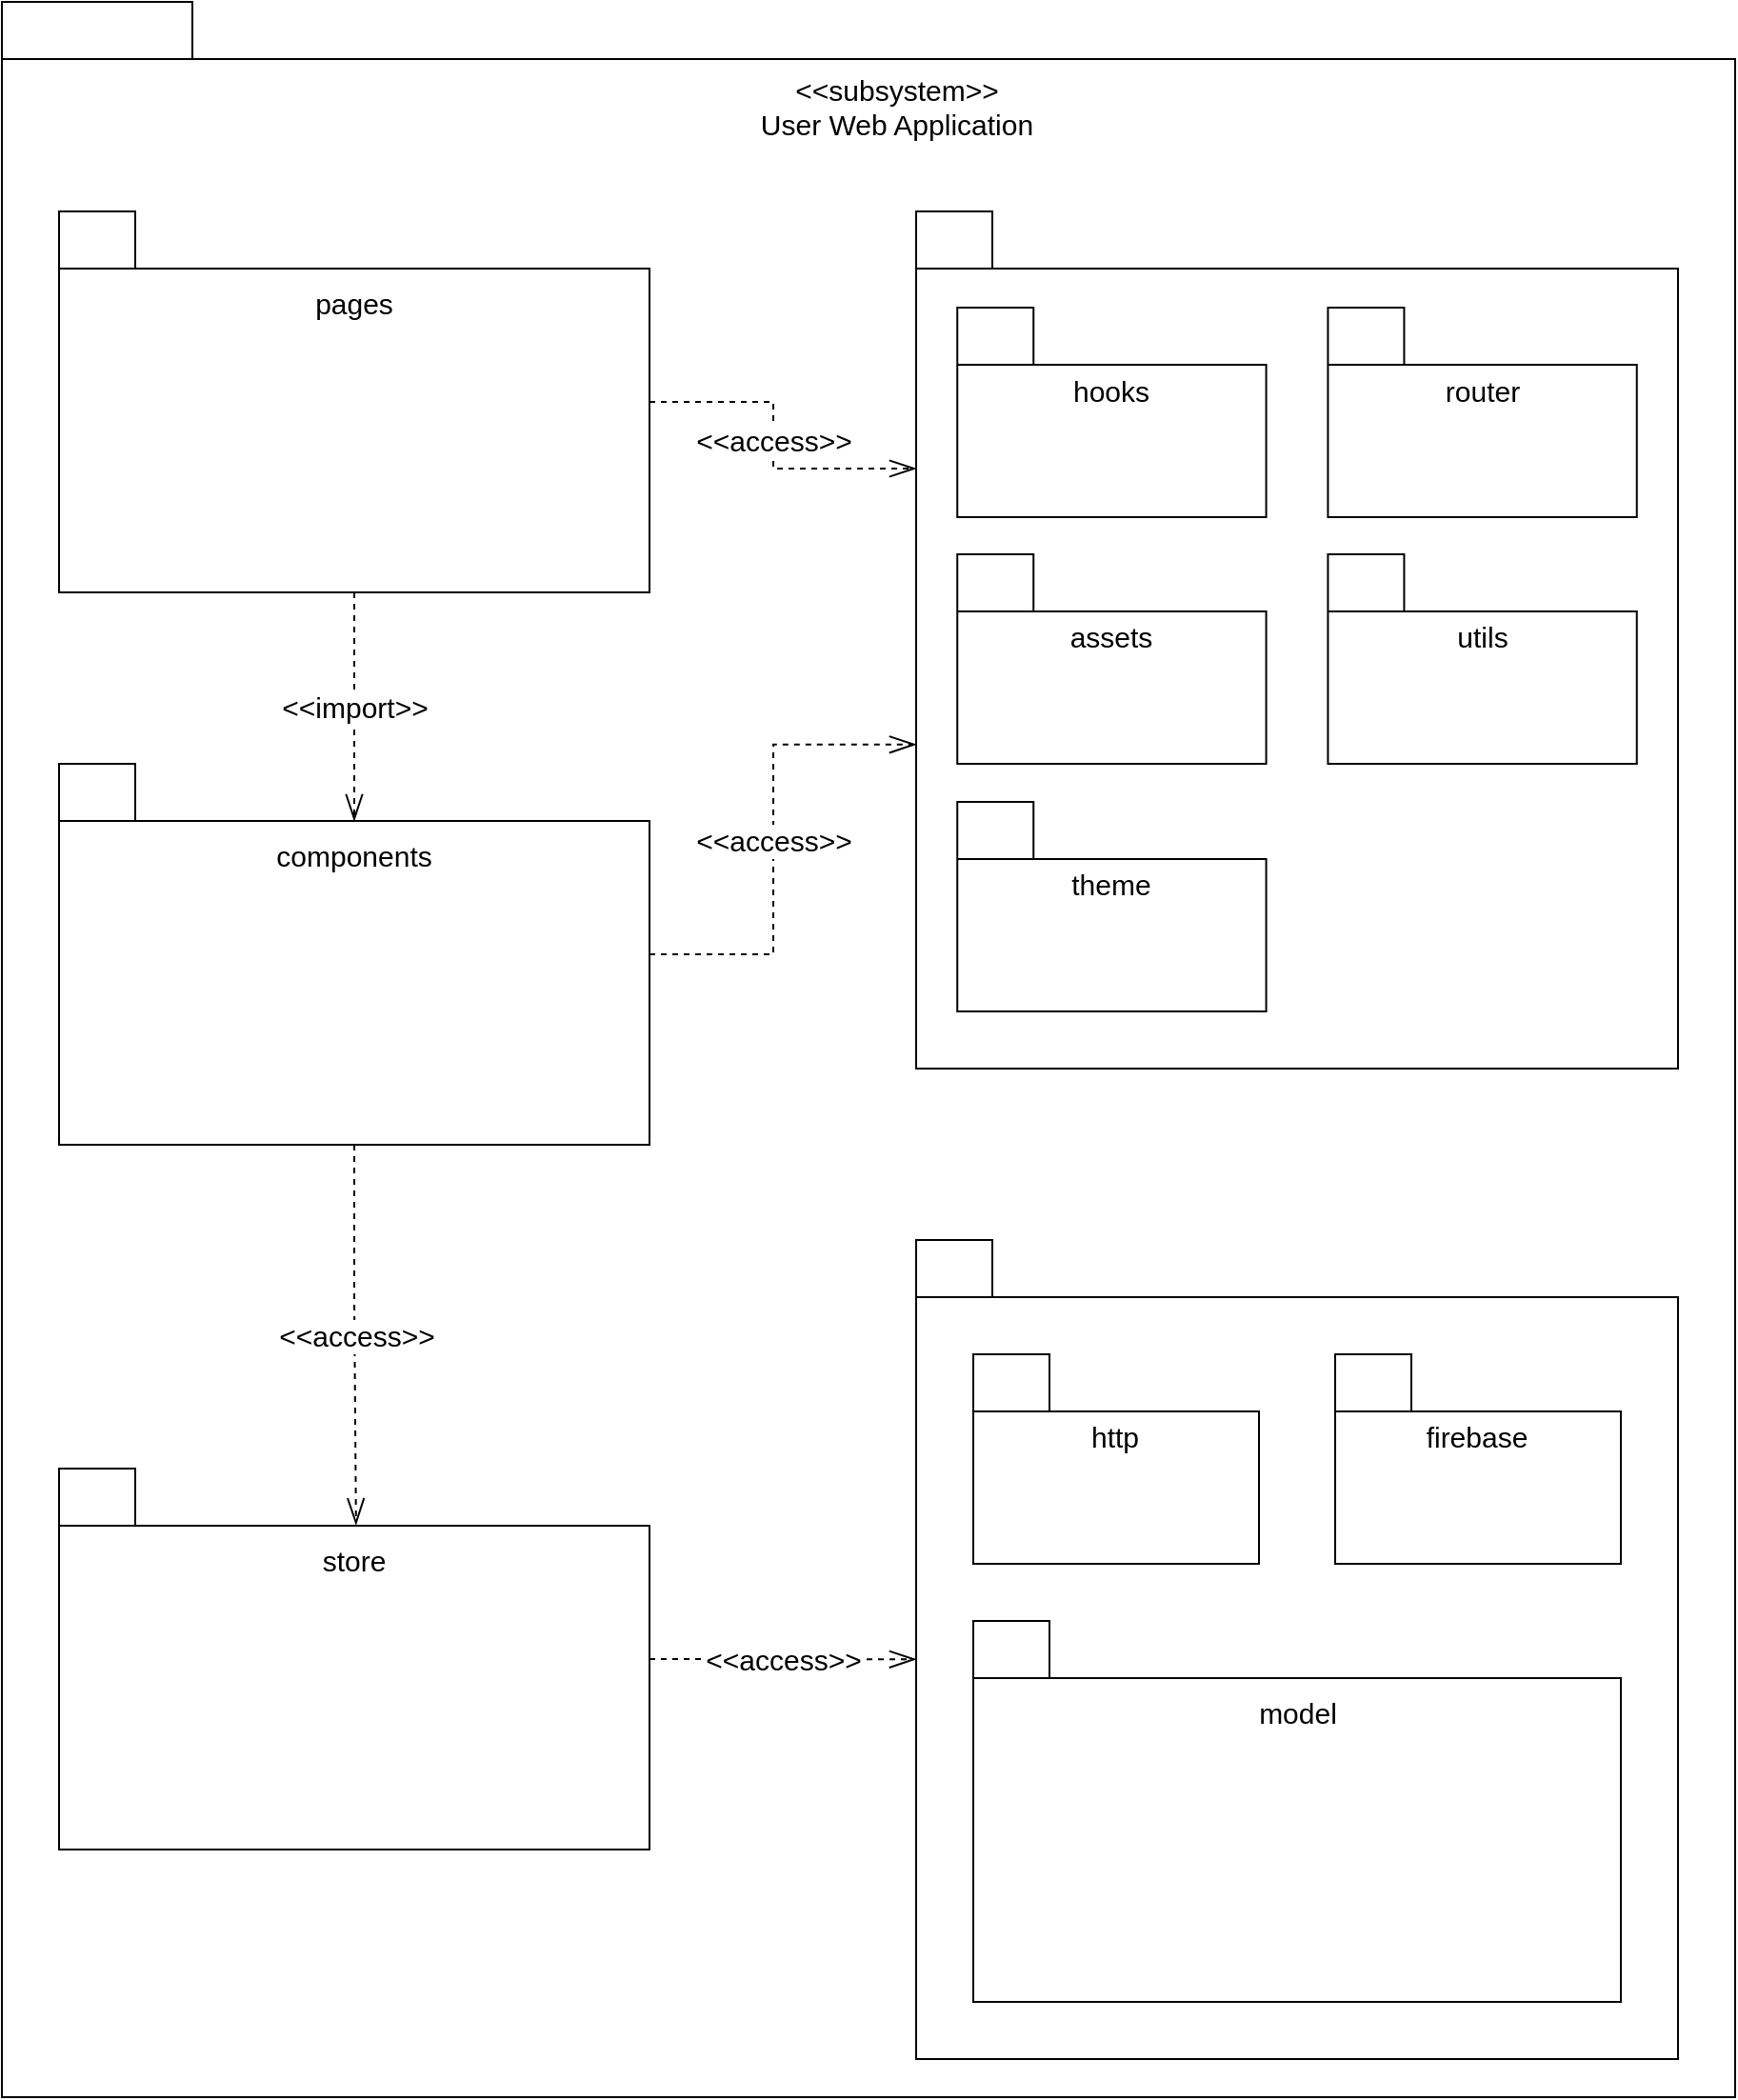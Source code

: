 <mxfile version="20.3.0" type="device" pages="4"><diagram name="User Web App" id="4puO825jyMS7fQbGmkJN"><mxGraphModel dx="1444" dy="2714" grid="1" gridSize="10" guides="1" tooltips="1" connect="1" arrows="1" fold="1" page="1" pageScale="1" pageWidth="700" pageHeight="1000" math="0" shadow="0"><root><mxCell id="GRV5i5f2QQ8_9tKe9nyC-0"/><mxCell id="GRV5i5f2QQ8_9tKe9nyC-1" parent="GRV5i5f2QQ8_9tKe9nyC-0"/><mxCell id="GRV5i5f2QQ8_9tKe9nyC-2" value="" style="shape=folder;fontStyle=1;tabWidth=100;tabHeight=30;tabPosition=left;html=1;boundedLbl=1;labelInHeader=1;" vertex="1" parent="GRV5i5f2QQ8_9tKe9nyC-1"><mxGeometry x="1400" y="-640" width="910" height="1100" as="geometry"/></mxCell><mxCell id="F1aT93tZhDmfs2xC6Zow-0" value="&amp;lt;&amp;lt;subsystem&amp;gt;&amp;gt;&lt;br&gt;User Web Application" style="text;html=1;strokeColor=none;fillColor=none;align=center;verticalAlign=middle;whiteSpace=wrap;rounded=0;strokeWidth=4;fontSize=15;" vertex="1" parent="GRV5i5f2QQ8_9tKe9nyC-1"><mxGeometry x="1691.25" y="-600" width="357.5" height="30" as="geometry"/></mxCell><mxCell id="F1aT93tZhDmfs2xC6Zow-67" value="" style="group" vertex="1" connectable="0" parent="GRV5i5f2QQ8_9tKe9nyC-1"><mxGeometry x="1430" y="-530" width="850" height="970" as="geometry"/></mxCell><mxCell id="F1aT93tZhDmfs2xC6Zow-48" value="" style="group" vertex="1" connectable="0" parent="F1aT93tZhDmfs2xC6Zow-67"><mxGeometry y="290" width="310" height="200" as="geometry"/></mxCell><mxCell id="F1aT93tZhDmfs2xC6Zow-49" value="" style="shape=folder;fontStyle=1;tabWidth=40;tabHeight=30;tabPosition=left;html=1;boundedLbl=1;labelInHeader=1;" vertex="1" parent="F1aT93tZhDmfs2xC6Zow-48"><mxGeometry width="310" height="200" as="geometry"/></mxCell><mxCell id="F1aT93tZhDmfs2xC6Zow-50" value="components" style="text;html=1;strokeColor=none;fillColor=none;align=center;verticalAlign=middle;whiteSpace=wrap;rounded=0;strokeWidth=4;fontSize=15;" vertex="1" parent="F1aT93tZhDmfs2xC6Zow-48"><mxGeometry x="27.821" y="36.769" width="254.359" height="23.077" as="geometry"/></mxCell><mxCell id="F1aT93tZhDmfs2xC6Zow-42" value="" style="group" vertex="1" connectable="0" parent="F1aT93tZhDmfs2xC6Zow-67"><mxGeometry y="660" width="310" height="200" as="geometry"/></mxCell><mxCell id="F1aT93tZhDmfs2xC6Zow-43" value="" style="shape=folder;fontStyle=1;tabWidth=40;tabHeight=30;tabPosition=left;html=1;boundedLbl=1;labelInHeader=1;" vertex="1" parent="F1aT93tZhDmfs2xC6Zow-42"><mxGeometry width="310" height="200" as="geometry"/></mxCell><mxCell id="F1aT93tZhDmfs2xC6Zow-44" value="store" style="text;html=1;strokeColor=none;fillColor=none;align=center;verticalAlign=middle;whiteSpace=wrap;rounded=0;strokeWidth=4;fontSize=15;" vertex="1" parent="F1aT93tZhDmfs2xC6Zow-42"><mxGeometry x="27.821" y="36.769" width="254.359" height="23.077" as="geometry"/></mxCell><mxCell id="F1aT93tZhDmfs2xC6Zow-51" value="" style="group" vertex="1" connectable="0" parent="F1aT93tZhDmfs2xC6Zow-67"><mxGeometry width="310" height="200" as="geometry"/></mxCell><mxCell id="F1aT93tZhDmfs2xC6Zow-40" value="" style="shape=folder;fontStyle=1;tabWidth=40;tabHeight=30;tabPosition=left;html=1;boundedLbl=1;labelInHeader=1;" vertex="1" parent="F1aT93tZhDmfs2xC6Zow-51"><mxGeometry width="310" height="200" as="geometry"/></mxCell><mxCell id="F1aT93tZhDmfs2xC6Zow-41" value="pages" style="text;html=1;strokeColor=none;fillColor=none;align=center;verticalAlign=middle;whiteSpace=wrap;rounded=0;strokeWidth=4;fontSize=15;" vertex="1" parent="F1aT93tZhDmfs2xC6Zow-51"><mxGeometry x="27.821" y="36.769" width="254.359" height="23.077" as="geometry"/></mxCell><mxCell id="F1aT93tZhDmfs2xC6Zow-58" value="" style="group" vertex="1" connectable="0" parent="F1aT93tZhDmfs2xC6Zow-67"><mxGeometry x="450" width="400" height="450" as="geometry"/></mxCell><mxCell id="F1aT93tZhDmfs2xC6Zow-56" value="" style="shape=folder;fontStyle=1;tabWidth=40;tabHeight=30;tabPosition=left;html=1;boundedLbl=1;labelInHeader=1;" vertex="1" parent="F1aT93tZhDmfs2xC6Zow-58"><mxGeometry width="400" height="450" as="geometry"/></mxCell><mxCell id="F1aT93tZhDmfs2xC6Zow-52" value="" style="group" vertex="1" connectable="0" parent="F1aT93tZhDmfs2xC6Zow-58"><mxGeometry x="21.622" y="310" width="162.162" height="110" as="geometry"/></mxCell><mxCell id="F1aT93tZhDmfs2xC6Zow-53" value="" style="shape=folder;fontStyle=1;tabWidth=40;tabHeight=30;tabPosition=left;html=1;boundedLbl=1;labelInHeader=1;" vertex="1" parent="F1aT93tZhDmfs2xC6Zow-52"><mxGeometry width="162.162" height="110.0" as="geometry"/></mxCell><mxCell id="F1aT93tZhDmfs2xC6Zow-54" value="theme" style="text;html=1;strokeColor=none;fillColor=none;align=center;verticalAlign=middle;whiteSpace=wrap;rounded=0;strokeWidth=4;fontSize=15;" vertex="1" parent="F1aT93tZhDmfs2xC6Zow-52"><mxGeometry x="14.553" y="36.668" width="133.056" height="12.692" as="geometry"/></mxCell><mxCell id="F1aT93tZhDmfs2xC6Zow-14" value="" style="group" vertex="1" connectable="0" parent="F1aT93tZhDmfs2xC6Zow-58"><mxGeometry x="21.622" y="50.49" width="162.162" height="110" as="geometry"/></mxCell><mxCell id="F1aT93tZhDmfs2xC6Zow-15" value="" style="shape=folder;fontStyle=1;tabWidth=40;tabHeight=30;tabPosition=left;html=1;boundedLbl=1;labelInHeader=1;" vertex="1" parent="F1aT93tZhDmfs2xC6Zow-14"><mxGeometry width="162.162" height="110.0" as="geometry"/></mxCell><mxCell id="F1aT93tZhDmfs2xC6Zow-16" value="hooks" style="text;html=1;strokeColor=none;fillColor=none;align=center;verticalAlign=middle;whiteSpace=wrap;rounded=0;strokeWidth=4;fontSize=15;" vertex="1" parent="F1aT93tZhDmfs2xC6Zow-14"><mxGeometry x="14.553" y="36.668" width="133.056" height="12.692" as="geometry"/></mxCell><mxCell id="F1aT93tZhDmfs2xC6Zow-26" value="" style="group" vertex="1" connectable="0" parent="F1aT93tZhDmfs2xC6Zow-58"><mxGeometry x="216.216" y="50.49" width="162.162" height="110" as="geometry"/></mxCell><mxCell id="F1aT93tZhDmfs2xC6Zow-27" value="" style="shape=folder;fontStyle=1;tabWidth=40;tabHeight=30;tabPosition=left;html=1;boundedLbl=1;labelInHeader=1;" vertex="1" parent="F1aT93tZhDmfs2xC6Zow-26"><mxGeometry width="162.162" height="110.0" as="geometry"/></mxCell><mxCell id="F1aT93tZhDmfs2xC6Zow-28" value="router" style="text;html=1;strokeColor=none;fillColor=none;align=center;verticalAlign=middle;whiteSpace=wrap;rounded=0;strokeWidth=4;fontSize=15;" vertex="1" parent="F1aT93tZhDmfs2xC6Zow-26"><mxGeometry x="14.553" y="36.668" width="133.056" height="12.692" as="geometry"/></mxCell><mxCell id="F1aT93tZhDmfs2xC6Zow-5" value="" style="group" vertex="1" connectable="0" parent="F1aT93tZhDmfs2xC6Zow-58"><mxGeometry x="21.622" y="180" width="162.162" height="110" as="geometry"/></mxCell><mxCell id="F1aT93tZhDmfs2xC6Zow-6" value="" style="shape=folder;fontStyle=1;tabWidth=40;tabHeight=30;tabPosition=left;html=1;boundedLbl=1;labelInHeader=1;" vertex="1" parent="F1aT93tZhDmfs2xC6Zow-5"><mxGeometry width="162.162" height="110.0" as="geometry"/></mxCell><mxCell id="F1aT93tZhDmfs2xC6Zow-7" value="assets" style="text;html=1;strokeColor=none;fillColor=none;align=center;verticalAlign=middle;whiteSpace=wrap;rounded=0;strokeWidth=4;fontSize=15;" vertex="1" parent="F1aT93tZhDmfs2xC6Zow-5"><mxGeometry x="14.553" y="36.668" width="133.056" height="12.692" as="geometry"/></mxCell><mxCell id="F1aT93tZhDmfs2xC6Zow-35" value="" style="group" vertex="1" connectable="0" parent="F1aT93tZhDmfs2xC6Zow-58"><mxGeometry x="216.216" y="180" width="162.162" height="110" as="geometry"/></mxCell><mxCell id="F1aT93tZhDmfs2xC6Zow-36" value="" style="shape=folder;fontStyle=1;tabWidth=40;tabHeight=30;tabPosition=left;html=1;boundedLbl=1;labelInHeader=1;" vertex="1" parent="F1aT93tZhDmfs2xC6Zow-35"><mxGeometry width="162.162" height="110.0" as="geometry"/></mxCell><mxCell id="F1aT93tZhDmfs2xC6Zow-37" value="utils" style="text;html=1;strokeColor=none;fillColor=none;align=center;verticalAlign=middle;whiteSpace=wrap;rounded=0;strokeWidth=4;fontSize=15;" vertex="1" parent="F1aT93tZhDmfs2xC6Zow-35"><mxGeometry x="14.553" y="36.668" width="133.056" height="12.692" as="geometry"/></mxCell><mxCell id="F1aT93tZhDmfs2xC6Zow-59" value="" style="group" vertex="1" connectable="0" parent="F1aT93tZhDmfs2xC6Zow-67"><mxGeometry x="450" y="540" width="400" height="430" as="geometry"/></mxCell><mxCell id="F1aT93tZhDmfs2xC6Zow-33" value="" style="shape=folder;fontStyle=1;tabWidth=40;tabHeight=30;tabPosition=left;html=1;boundedLbl=1;labelInHeader=1;" vertex="1" parent="F1aT93tZhDmfs2xC6Zow-59"><mxGeometry width="400" height="430" as="geometry"/></mxCell><mxCell id="F1aT93tZhDmfs2xC6Zow-11" value="" style="group" vertex="1" connectable="0" parent="F1aT93tZhDmfs2xC6Zow-59"><mxGeometry x="220" y="60" width="150" height="110" as="geometry"/></mxCell><mxCell id="F1aT93tZhDmfs2xC6Zow-12" value="" style="shape=folder;fontStyle=1;tabWidth=40;tabHeight=30;tabPosition=left;html=1;boundedLbl=1;labelInHeader=1;" vertex="1" parent="F1aT93tZhDmfs2xC6Zow-11"><mxGeometry width="150" height="110.0" as="geometry"/></mxCell><mxCell id="F1aT93tZhDmfs2xC6Zow-13" value="firebase" style="text;html=1;strokeColor=none;fillColor=none;align=center;verticalAlign=middle;whiteSpace=wrap;rounded=0;strokeWidth=4;fontSize=15;" vertex="1" parent="F1aT93tZhDmfs2xC6Zow-11"><mxGeometry x="13.462" y="36.668" width="123.077" height="12.692" as="geometry"/></mxCell><mxCell id="F1aT93tZhDmfs2xC6Zow-17" value="" style="group" vertex="1" connectable="0" parent="F1aT93tZhDmfs2xC6Zow-59"><mxGeometry x="30" y="60" width="150" height="110" as="geometry"/></mxCell><mxCell id="F1aT93tZhDmfs2xC6Zow-18" value="" style="shape=folder;fontStyle=1;tabWidth=40;tabHeight=30;tabPosition=left;html=1;boundedLbl=1;labelInHeader=1;" vertex="1" parent="F1aT93tZhDmfs2xC6Zow-17"><mxGeometry width="150" height="110.0" as="geometry"/></mxCell><mxCell id="F1aT93tZhDmfs2xC6Zow-19" value="http" style="text;html=1;strokeColor=none;fillColor=none;align=center;verticalAlign=middle;whiteSpace=wrap;rounded=0;strokeWidth=4;fontSize=15;" vertex="1" parent="F1aT93tZhDmfs2xC6Zow-17"><mxGeometry x="13.462" y="36.668" width="123.077" height="12.692" as="geometry"/></mxCell><mxCell id="F1aT93tZhDmfs2xC6Zow-45" value="" style="group" vertex="1" connectable="0" parent="F1aT93tZhDmfs2xC6Zow-59"><mxGeometry x="30" y="200" width="340" height="200" as="geometry"/></mxCell><mxCell id="F1aT93tZhDmfs2xC6Zow-46" value="" style="shape=folder;fontStyle=1;tabWidth=40;tabHeight=30;tabPosition=left;html=1;boundedLbl=1;labelInHeader=1;" vertex="1" parent="F1aT93tZhDmfs2xC6Zow-45"><mxGeometry width="340" height="200" as="geometry"/></mxCell><mxCell id="F1aT93tZhDmfs2xC6Zow-47" value="model" style="text;html=1;strokeColor=none;fillColor=none;align=center;verticalAlign=middle;whiteSpace=wrap;rounded=0;strokeWidth=4;fontSize=15;" vertex="1" parent="F1aT93tZhDmfs2xC6Zow-45"><mxGeometry x="30.513" y="36.769" width="278.974" height="23.077" as="geometry"/></mxCell><mxCell id="F1aT93tZhDmfs2xC6Zow-60" value="&amp;lt;&amp;lt;import&amp;gt;&amp;gt;" style="edgeStyle=orthogonalEdgeStyle;rounded=0;orthogonalLoop=1;jettySize=auto;html=1;labelBackgroundColor=default;strokeColor=default;fontSize=15;startArrow=none;startFill=0;endArrow=openThin;endFill=0;startSize=12;endSize=12;dashed=1;" edge="1" parent="F1aT93tZhDmfs2xC6Zow-67" source="F1aT93tZhDmfs2xC6Zow-40"><mxGeometry relative="1" as="geometry"><mxPoint x="155" y="320" as="targetPoint"/></mxGeometry></mxCell><mxCell id="F1aT93tZhDmfs2xC6Zow-61" value="&amp;lt;&amp;lt;access&amp;gt;&amp;gt;" style="edgeStyle=orthogonalEdgeStyle;rounded=0;orthogonalLoop=1;jettySize=auto;html=1;entryX=0;entryY=0;entryDx=0;entryDy=135;entryPerimeter=0;dashed=1;labelBackgroundColor=default;strokeColor=default;fontSize=15;startArrow=none;startFill=0;endArrow=openThin;endFill=0;startSize=12;endSize=12;" edge="1" parent="F1aT93tZhDmfs2xC6Zow-67" source="F1aT93tZhDmfs2xC6Zow-40" target="F1aT93tZhDmfs2xC6Zow-56"><mxGeometry x="-0.029" relative="1" as="geometry"><mxPoint as="offset"/></mxGeometry></mxCell><mxCell id="F1aT93tZhDmfs2xC6Zow-62" value="&amp;lt;&amp;lt;access&amp;gt;&amp;gt;" style="edgeStyle=orthogonalEdgeStyle;rounded=0;orthogonalLoop=1;jettySize=auto;html=1;entryX=0;entryY=0.622;entryDx=0;entryDy=0;entryPerimeter=0;dashed=1;labelBackgroundColor=default;strokeColor=default;fontSize=15;startArrow=none;startFill=0;endArrow=openThin;endFill=0;startSize=12;endSize=12;" edge="1" parent="F1aT93tZhDmfs2xC6Zow-67" source="F1aT93tZhDmfs2xC6Zow-49" target="F1aT93tZhDmfs2xC6Zow-56"><mxGeometry relative="1" as="geometry"/></mxCell><mxCell id="F1aT93tZhDmfs2xC6Zow-63" value="&amp;lt;&amp;lt;access&amp;gt;&amp;gt;" style="edgeStyle=orthogonalEdgeStyle;rounded=0;orthogonalLoop=1;jettySize=auto;html=1;entryX=0;entryY=0.512;entryDx=0;entryDy=0;entryPerimeter=0;dashed=1;labelBackgroundColor=default;strokeColor=default;fontSize=15;startArrow=none;startFill=0;endArrow=openThin;endFill=0;startSize=12;endSize=12;" edge="1" parent="F1aT93tZhDmfs2xC6Zow-67" source="F1aT93tZhDmfs2xC6Zow-43" target="F1aT93tZhDmfs2xC6Zow-33"><mxGeometry relative="1" as="geometry"/></mxCell><mxCell id="F1aT93tZhDmfs2xC6Zow-64" value="&amp;lt;&amp;lt;access&amp;gt;&amp;gt;" style="edgeStyle=orthogonalEdgeStyle;rounded=0;orthogonalLoop=1;jettySize=auto;html=1;entryX=0.503;entryY=0.148;entryDx=0;entryDy=0;entryPerimeter=0;dashed=1;labelBackgroundColor=default;strokeColor=default;fontSize=15;startArrow=none;startFill=0;endArrow=openThin;endFill=0;startSize=12;endSize=12;" edge="1" parent="F1aT93tZhDmfs2xC6Zow-67" source="F1aT93tZhDmfs2xC6Zow-49" target="F1aT93tZhDmfs2xC6Zow-43"><mxGeometry relative="1" as="geometry"/></mxCell></root></mxGraphModel></diagram><diagram name="Backend" id="dmWVAEMogNx3fceTl36i"><mxGraphModel dx="788" dy="3318" grid="1" gridSize="10" guides="1" tooltips="1" connect="1" arrows="1" fold="1" page="1" pageScale="1" pageWidth="700" pageHeight="1000" math="0" shadow="0"><root><mxCell id="JWm_2YSxp-LjLiLzxajr-0"/><mxCell id="JWm_2YSxp-LjLiLzxajr-1" parent="JWm_2YSxp-LjLiLzxajr-0"/><mxCell id="JWm_2YSxp-LjLiLzxajr-2" value="" style="shape=folder;fontStyle=1;tabWidth=100;tabHeight=30;tabPosition=left;html=1;boundedLbl=1;labelInHeader=1;" vertex="1" parent="JWm_2YSxp-LjLiLzxajr-1"><mxGeometry x="1610" y="-1160" width="1210" height="1500" as="geometry"/></mxCell><mxCell id="JWm_2YSxp-LjLiLzxajr-3" value="&amp;lt;&amp;lt;subsystem&amp;gt;&amp;gt;&lt;br style=&quot;font-size: 19px;&quot;&gt;Backend Web API" style="text;html=1;strokeColor=none;fillColor=none;align=center;verticalAlign=middle;whiteSpace=wrap;rounded=0;strokeWidth=4;fontSize=19;fontStyle=1" vertex="1" parent="JWm_2YSxp-LjLiLzxajr-1"><mxGeometry x="2040" y="-1110" width="357.5" height="30" as="geometry"/></mxCell><mxCell id="RHiy7Zp-pIhQSgnJEiZr-0" value="" style="group" vertex="1" connectable="0" parent="JWm_2YSxp-LjLiLzxajr-1"><mxGeometry x="1643.75" y="-1040" width="1150" height="1350" as="geometry"/></mxCell><mxCell id="c6Ctgp_Fkou4RxdAR6nW-142" value="" style="group" vertex="1" connectable="0" parent="RHiy7Zp-pIhQSgnJEiZr-0"><mxGeometry width="590" height="1350" as="geometry"/></mxCell><mxCell id="JWm_2YSxp-LjLiLzxajr-12" value="" style="shape=folder;fontStyle=1;tabWidth=40;tabHeight=30;tabPosition=left;html=1;boundedLbl=1;labelInHeader=1;" vertex="1" parent="c6Ctgp_Fkou4RxdAR6nW-142"><mxGeometry width="590" height="1350" as="geometry"/></mxCell><mxCell id="c6Ctgp_Fkou4RxdAR6nW-138" value="" style="group" vertex="1" connectable="0" parent="c6Ctgp_Fkou4RxdAR6nW-142"><mxGeometry x="35.138" y="100" width="522.164" height="1220" as="geometry"/></mxCell><mxCell id="c6Ctgp_Fkou4RxdAR6nW-55" value="" style="group" vertex="1" connectable="0" parent="c6Ctgp_Fkou4RxdAR6nW-138"><mxGeometry width="520" height="310" as="geometry"/></mxCell><mxCell id="c6Ctgp_Fkou4RxdAR6nW-24" value="" style="shape=folder;fontStyle=1;tabWidth=40;tabHeight=30;tabPosition=left;html=1;boundedLbl=1;labelInHeader=1;" vertex="1" parent="c6Ctgp_Fkou4RxdAR6nW-55"><mxGeometry width="520" height="310" as="geometry"/></mxCell><mxCell id="c6Ctgp_Fkou4RxdAR6nW-25" value="account" style="text;html=1;strokeColor=none;fillColor=none;align=center;verticalAlign=middle;whiteSpace=wrap;rounded=0;strokeWidth=4;fontSize=15;fontStyle=1" vertex="1" parent="c6Ctgp_Fkou4RxdAR6nW-55"><mxGeometry x="46.015" y="30" width="420.092" height="33.46" as="geometry"/></mxCell><mxCell id="c6Ctgp_Fkou4RxdAR6nW-54" value="" style="group" vertex="1" connectable="0" parent="c6Ctgp_Fkou4RxdAR6nW-55"><mxGeometry x="24.177" y="70" width="258.69" height="220" as="geometry"/></mxCell><mxCell id="c6Ctgp_Fkou4RxdAR6nW-28" value="" style="shape=folder;fontStyle=1;tabWidth=30;tabHeight=20;tabPosition=left;html=1;boundedLbl=1;labelInHeader=1;" vertex="1" parent="c6Ctgp_Fkou4RxdAR6nW-54"><mxGeometry width="258.69" height="220" as="geometry"/></mxCell><mxCell id="c6Ctgp_Fkou4RxdAR6nW-29" value="model" style="text;html=1;strokeColor=none;fillColor=none;align=center;verticalAlign=middle;whiteSpace=wrap;rounded=0;strokeWidth=4;fontSize=15;" vertex="1" parent="c6Ctgp_Fkou4RxdAR6nW-54"><mxGeometry x="25.772" y="40" width="207.146" height="21.92" as="geometry"/></mxCell><mxCell id="c6Ctgp_Fkou4RxdAR6nW-53" value="" style="group" vertex="1" connectable="0" parent="c6Ctgp_Fkou4RxdAR6nW-54"><mxGeometry x="17.343" y="70" width="226.354" height="130" as="geometry"/></mxCell><mxCell id="c6Ctgp_Fkou4RxdAR6nW-39" value="" style="group" vertex="1" connectable="0" parent="c6Ctgp_Fkou4RxdAR6nW-53"><mxGeometry x="118.566" width="107.788" height="60" as="geometry"/></mxCell><mxCell id="c6Ctgp_Fkou4RxdAR6nW-40" value="" style="shape=folder;fontStyle=1;tabWidth=20;tabHeight=10;tabPosition=left;html=1;boundedLbl=1;labelInHeader=1;" vertex="1" parent="c6Ctgp_Fkou4RxdAR6nW-39"><mxGeometry width="107.788" height="60.0" as="geometry"/></mxCell><mxCell id="c6Ctgp_Fkou4RxdAR6nW-41" value="request" style="text;html=1;strokeColor=none;fillColor=none;align=center;verticalAlign=middle;whiteSpace=wrap;rounded=0;strokeWidth=4;fontSize=15;" vertex="1" parent="c6Ctgp_Fkou4RxdAR6nW-39"><mxGeometry x="9.673" y="19.996" width="88.441" height="6.923" as="geometry"/></mxCell><mxCell id="c6Ctgp_Fkou4RxdAR6nW-45" value="" style="group" vertex="1" connectable="0" parent="c6Ctgp_Fkou4RxdAR6nW-53"><mxGeometry width="107.788" height="60" as="geometry"/></mxCell><mxCell id="c6Ctgp_Fkou4RxdAR6nW-46" value="" style="shape=folder;fontStyle=1;tabWidth=20;tabHeight=10;tabPosition=left;html=1;boundedLbl=1;labelInHeader=1;" vertex="1" parent="c6Ctgp_Fkou4RxdAR6nW-45"><mxGeometry width="107.788" height="60.0" as="geometry"/></mxCell><mxCell id="c6Ctgp_Fkou4RxdAR6nW-47" value="dto" style="text;html=1;strokeColor=none;fillColor=none;align=center;verticalAlign=middle;whiteSpace=wrap;rounded=0;strokeWidth=4;fontSize=15;" vertex="1" parent="c6Ctgp_Fkou4RxdAR6nW-45"><mxGeometry x="9.673" y="19.996" width="88.441" height="6.923" as="geometry"/></mxCell><mxCell id="c6Ctgp_Fkou4RxdAR6nW-48" value="" style="group" vertex="1" connectable="0" parent="c6Ctgp_Fkou4RxdAR6nW-53"><mxGeometry y="70" width="107.788" height="60" as="geometry"/></mxCell><mxCell id="c6Ctgp_Fkou4RxdAR6nW-49" value="" style="shape=folder;fontStyle=1;tabWidth=20;tabHeight=10;tabPosition=left;html=1;boundedLbl=1;labelInHeader=1;" vertex="1" parent="c6Ctgp_Fkou4RxdAR6nW-48"><mxGeometry width="107.788" height="60.0" as="geometry"/></mxCell><mxCell id="c6Ctgp_Fkou4RxdAR6nW-50" value="response" style="text;html=1;strokeColor=none;fillColor=none;align=center;verticalAlign=middle;whiteSpace=wrap;rounded=0;strokeWidth=4;fontSize=15;" vertex="1" parent="c6Ctgp_Fkou4RxdAR6nW-48"><mxGeometry x="9.673" y="19.996" width="88.441" height="6.923" as="geometry"/></mxCell><mxCell id="c6Ctgp_Fkou4RxdAR6nW-30" value="" style="group" vertex="1" connectable="0" parent="c6Ctgp_Fkou4RxdAR6nW-55"><mxGeometry x="323.828" y="70" width="174.791" height="110" as="geometry"/></mxCell><mxCell id="c6Ctgp_Fkou4RxdAR6nW-31" value="" style="shape=folder;fontStyle=1;tabWidth=22;tabHeight=20;tabPosition=left;html=1;boundedLbl=1;labelInHeader=1;" vertex="1" parent="c6Ctgp_Fkou4RxdAR6nW-30"><mxGeometry width="174.791" height="110.0" as="geometry"/></mxCell><mxCell id="c6Ctgp_Fkou4RxdAR6nW-32" value="schema" style="text;html=1;strokeColor=none;fillColor=none;align=center;verticalAlign=middle;whiteSpace=wrap;rounded=0;strokeWidth=4;fontSize=15;" vertex="1" parent="c6Ctgp_Fkou4RxdAR6nW-30"><mxGeometry x="15.686" y="36.668" width="143.418" height="12.692" as="geometry"/></mxCell><mxCell id="c6Ctgp_Fkou4RxdAR6nW-77" value="" style="group" vertex="1" connectable="0" parent="c6Ctgp_Fkou4RxdAR6nW-138"><mxGeometry x="0.002" y="330" width="522.162" height="110" as="geometry"/></mxCell><mxCell id="c6Ctgp_Fkou4RxdAR6nW-56" value="" style="group" vertex="1" connectable="0" parent="c6Ctgp_Fkou4RxdAR6nW-77"><mxGeometry width="162.162" height="110" as="geometry"/></mxCell><mxCell id="c6Ctgp_Fkou4RxdAR6nW-57" value="" style="shape=folder;fontStyle=1;tabWidth=40;tabHeight=30;tabPosition=left;html=1;boundedLbl=1;labelInHeader=1;" vertex="1" parent="c6Ctgp_Fkou4RxdAR6nW-56"><mxGeometry width="162.162" height="110.0" as="geometry"/></mxCell><mxCell id="c6Ctgp_Fkou4RxdAR6nW-58" value="auth" style="text;html=1;strokeColor=none;fillColor=none;align=center;verticalAlign=middle;whiteSpace=wrap;rounded=0;strokeWidth=4;fontSize=15;" vertex="1" parent="c6Ctgp_Fkou4RxdAR6nW-56"><mxGeometry x="14.553" y="36.668" width="133.056" height="12.692" as="geometry"/></mxCell><mxCell id="c6Ctgp_Fkou4RxdAR6nW-59" value="" style="group" vertex="1" connectable="0" parent="c6Ctgp_Fkou4RxdAR6nW-77"><mxGeometry x="180" width="162.162" height="110" as="geometry"/></mxCell><mxCell id="c6Ctgp_Fkou4RxdAR6nW-60" value="" style="shape=folder;fontStyle=1;tabWidth=40;tabHeight=30;tabPosition=left;html=1;boundedLbl=1;labelInHeader=1;" vertex="1" parent="c6Ctgp_Fkou4RxdAR6nW-59"><mxGeometry width="162.162" height="110.0" as="geometry"/></mxCell><mxCell id="c6Ctgp_Fkou4RxdAR6nW-61" value="call" style="text;html=1;strokeColor=none;fillColor=none;align=center;verticalAlign=middle;whiteSpace=wrap;rounded=0;strokeWidth=4;fontSize=15;" vertex="1" parent="c6Ctgp_Fkou4RxdAR6nW-59"><mxGeometry x="14.553" y="36.668" width="133.056" height="12.692" as="geometry"/></mxCell><mxCell id="c6Ctgp_Fkou4RxdAR6nW-68" value="" style="group" vertex="1" connectable="0" parent="c6Ctgp_Fkou4RxdAR6nW-77"><mxGeometry x="360" width="162.162" height="110" as="geometry"/></mxCell><mxCell id="c6Ctgp_Fkou4RxdAR6nW-69" value="" style="shape=folder;fontStyle=1;tabWidth=40;tabHeight=30;tabPosition=left;html=1;boundedLbl=1;labelInHeader=1;" vertex="1" parent="c6Ctgp_Fkou4RxdAR6nW-68"><mxGeometry width="162.162" height="110.0" as="geometry"/></mxCell><mxCell id="c6Ctgp_Fkou4RxdAR6nW-70" value="call-history" style="text;html=1;strokeColor=none;fillColor=none;align=center;verticalAlign=middle;whiteSpace=wrap;rounded=0;strokeWidth=4;fontSize=15;" vertex="1" parent="c6Ctgp_Fkou4RxdAR6nW-68"><mxGeometry x="14.553" y="36.668" width="133.056" height="12.692" as="geometry"/></mxCell><mxCell id="c6Ctgp_Fkou4RxdAR6nW-78" value="" style="group" vertex="1" connectable="0" parent="c6Ctgp_Fkou4RxdAR6nW-138"><mxGeometry x="0.002" y="460" width="522.162" height="110" as="geometry"/></mxCell><mxCell id="c6Ctgp_Fkou4RxdAR6nW-79" value="" style="group" vertex="1" connectable="0" parent="c6Ctgp_Fkou4RxdAR6nW-78"><mxGeometry width="162.162" height="110" as="geometry"/></mxCell><mxCell id="c6Ctgp_Fkou4RxdAR6nW-80" value="" style="shape=folder;fontStyle=1;tabWidth=40;tabHeight=30;tabPosition=left;html=1;boundedLbl=1;labelInHeader=1;" vertex="1" parent="c6Ctgp_Fkou4RxdAR6nW-79"><mxGeometry width="162.162" height="110.0" as="geometry"/></mxCell><mxCell id="c6Ctgp_Fkou4RxdAR6nW-81" value="call-question" style="text;html=1;strokeColor=none;fillColor=none;align=center;verticalAlign=middle;whiteSpace=wrap;rounded=0;strokeWidth=4;fontSize=15;" vertex="1" parent="c6Ctgp_Fkou4RxdAR6nW-79"><mxGeometry x="14.553" y="36.668" width="133.056" height="12.692" as="geometry"/></mxCell><mxCell id="c6Ctgp_Fkou4RxdAR6nW-82" value="" style="group" vertex="1" connectable="0" parent="c6Ctgp_Fkou4RxdAR6nW-78"><mxGeometry x="180" width="162.162" height="110" as="geometry"/></mxCell><mxCell id="c6Ctgp_Fkou4RxdAR6nW-83" value="" style="shape=folder;fontStyle=1;tabWidth=40;tabHeight=30;tabPosition=left;html=1;boundedLbl=1;labelInHeader=1;" vertex="1" parent="c6Ctgp_Fkou4RxdAR6nW-82"><mxGeometry width="162.162" height="110.0" as="geometry"/></mxCell><mxCell id="c6Ctgp_Fkou4RxdAR6nW-84" value="casl" style="text;html=1;strokeColor=none;fillColor=none;align=center;verticalAlign=middle;whiteSpace=wrap;rounded=0;strokeWidth=4;fontSize=15;" vertex="1" parent="c6Ctgp_Fkou4RxdAR6nW-82"><mxGeometry x="14.553" y="36.668" width="133.056" height="12.692" as="geometry"/></mxCell><mxCell id="c6Ctgp_Fkou4RxdAR6nW-85" value="" style="group" vertex="1" connectable="0" parent="c6Ctgp_Fkou4RxdAR6nW-78"><mxGeometry x="360" width="162.162" height="110" as="geometry"/></mxCell><mxCell id="c6Ctgp_Fkou4RxdAR6nW-86" value="" style="shape=folder;fontStyle=1;tabWidth=40;tabHeight=30;tabPosition=left;html=1;boundedLbl=1;labelInHeader=1;" vertex="1" parent="c6Ctgp_Fkou4RxdAR6nW-85"><mxGeometry width="162.162" height="110.0" as="geometry"/></mxCell><mxCell id="c6Ctgp_Fkou4RxdAR6nW-87" value="friend" style="text;html=1;strokeColor=none;fillColor=none;align=center;verticalAlign=middle;whiteSpace=wrap;rounded=0;strokeWidth=4;fontSize=15;" vertex="1" parent="c6Ctgp_Fkou4RxdAR6nW-85"><mxGeometry x="14.553" y="36.668" width="133.056" height="12.692" as="geometry"/></mxCell><mxCell id="c6Ctgp_Fkou4RxdAR6nW-88" value="" style="group" vertex="1" connectable="0" parent="c6Ctgp_Fkou4RxdAR6nW-138"><mxGeometry x="0.002" y="590" width="522.162" height="110" as="geometry"/></mxCell><mxCell id="c6Ctgp_Fkou4RxdAR6nW-89" value="" style="group" vertex="1" connectable="0" parent="c6Ctgp_Fkou4RxdAR6nW-88"><mxGeometry width="162.162" height="110" as="geometry"/></mxCell><mxCell id="c6Ctgp_Fkou4RxdAR6nW-90" value="" style="shape=folder;fontStyle=1;tabWidth=40;tabHeight=30;tabPosition=left;html=1;boundedLbl=1;labelInHeader=1;" vertex="1" parent="c6Ctgp_Fkou4RxdAR6nW-89"><mxGeometry width="162.162" height="110.0" as="geometry"/></mxCell><mxCell id="c6Ctgp_Fkou4RxdAR6nW-91" value="friend-request" style="text;html=1;strokeColor=none;fillColor=none;align=center;verticalAlign=middle;whiteSpace=wrap;rounded=0;strokeWidth=4;fontSize=15;" vertex="1" parent="c6Ctgp_Fkou4RxdAR6nW-89"><mxGeometry x="14.553" y="36.668" width="133.056" height="12.692" as="geometry"/></mxCell><mxCell id="c6Ctgp_Fkou4RxdAR6nW-92" value="" style="group" vertex="1" connectable="0" parent="c6Ctgp_Fkou4RxdAR6nW-88"><mxGeometry x="180" width="162.162" height="110" as="geometry"/></mxCell><mxCell id="c6Ctgp_Fkou4RxdAR6nW-93" value="" style="shape=folder;fontStyle=1;tabWidth=40;tabHeight=30;tabPosition=left;html=1;boundedLbl=1;labelInHeader=1;" vertex="1" parent="c6Ctgp_Fkou4RxdAR6nW-92"><mxGeometry width="162.162" height="110.0" as="geometry"/></mxCell><mxCell id="c6Ctgp_Fkou4RxdAR6nW-94" value="image" style="text;html=1;strokeColor=none;fillColor=none;align=center;verticalAlign=middle;whiteSpace=wrap;rounded=0;strokeWidth=4;fontSize=15;" vertex="1" parent="c6Ctgp_Fkou4RxdAR6nW-92"><mxGeometry x="14.553" y="36.668" width="133.056" height="12.692" as="geometry"/></mxCell><mxCell id="c6Ctgp_Fkou4RxdAR6nW-95" value="" style="group" vertex="1" connectable="0" parent="c6Ctgp_Fkou4RxdAR6nW-88"><mxGeometry x="360" width="162.162" height="110" as="geometry"/></mxCell><mxCell id="c6Ctgp_Fkou4RxdAR6nW-96" value="" style="shape=folder;fontStyle=1;tabWidth=40;tabHeight=30;tabPosition=left;html=1;boundedLbl=1;labelInHeader=1;" vertex="1" parent="c6Ctgp_Fkou4RxdAR6nW-95"><mxGeometry width="162.162" height="110.0" as="geometry"/></mxCell><mxCell id="c6Ctgp_Fkou4RxdAR6nW-97" value="mbti" style="text;html=1;strokeColor=none;fillColor=none;align=center;verticalAlign=middle;whiteSpace=wrap;rounded=0;strokeWidth=4;fontSize=15;" vertex="1" parent="c6Ctgp_Fkou4RxdAR6nW-95"><mxGeometry x="14.553" y="36.668" width="133.056" height="12.692" as="geometry"/></mxCell><mxCell id="c6Ctgp_Fkou4RxdAR6nW-98" value="" style="group" vertex="1" connectable="0" parent="c6Ctgp_Fkou4RxdAR6nW-138"><mxGeometry x="0.002" y="720" width="522.162" height="110" as="geometry"/></mxCell><mxCell id="c6Ctgp_Fkou4RxdAR6nW-99" value="" style="group" vertex="1" connectable="0" parent="c6Ctgp_Fkou4RxdAR6nW-98"><mxGeometry width="162.162" height="110" as="geometry"/></mxCell><mxCell id="c6Ctgp_Fkou4RxdAR6nW-100" value="" style="shape=folder;fontStyle=1;tabWidth=40;tabHeight=30;tabPosition=left;html=1;boundedLbl=1;labelInHeader=1;" vertex="1" parent="c6Ctgp_Fkou4RxdAR6nW-99"><mxGeometry width="162.162" height="110.0" as="geometry"/></mxCell><mxCell id="c6Ctgp_Fkou4RxdAR6nW-101" value="message" style="text;html=1;strokeColor=none;fillColor=none;align=center;verticalAlign=middle;whiteSpace=wrap;rounded=0;strokeWidth=4;fontSize=15;" vertex="1" parent="c6Ctgp_Fkou4RxdAR6nW-99"><mxGeometry x="14.553" y="36.668" width="133.056" height="12.692" as="geometry"/></mxCell><mxCell id="c6Ctgp_Fkou4RxdAR6nW-102" value="" style="group" vertex="1" connectable="0" parent="c6Ctgp_Fkou4RxdAR6nW-98"><mxGeometry x="180" width="162.162" height="110" as="geometry"/></mxCell><mxCell id="c6Ctgp_Fkou4RxdAR6nW-103" value="" style="shape=folder;fontStyle=1;tabWidth=40;tabHeight=30;tabPosition=left;html=1;boundedLbl=1;labelInHeader=1;" vertex="1" parent="c6Ctgp_Fkou4RxdAR6nW-102"><mxGeometry width="162.162" height="110.0" as="geometry"/></mxCell><mxCell id="c6Ctgp_Fkou4RxdAR6nW-104" value="notification" style="text;html=1;strokeColor=none;fillColor=none;align=center;verticalAlign=middle;whiteSpace=wrap;rounded=0;strokeWidth=4;fontSize=15;" vertex="1" parent="c6Ctgp_Fkou4RxdAR6nW-102"><mxGeometry x="14.553" y="36.668" width="133.056" height="12.692" as="geometry"/></mxCell><mxCell id="c6Ctgp_Fkou4RxdAR6nW-105" value="" style="group" vertex="1" connectable="0" parent="c6Ctgp_Fkou4RxdAR6nW-98"><mxGeometry x="360" width="162.162" height="110" as="geometry"/></mxCell><mxCell id="c6Ctgp_Fkou4RxdAR6nW-106" value="" style="shape=folder;fontStyle=1;tabWidth=40;tabHeight=30;tabPosition=left;html=1;boundedLbl=1;labelInHeader=1;" vertex="1" parent="c6Ctgp_Fkou4RxdAR6nW-105"><mxGeometry width="162.162" height="110.0" as="geometry"/></mxCell><mxCell id="c6Ctgp_Fkou4RxdAR6nW-107" value="order" style="text;html=1;strokeColor=none;fillColor=none;align=center;verticalAlign=middle;whiteSpace=wrap;rounded=0;strokeWidth=4;fontSize=15;" vertex="1" parent="c6Ctgp_Fkou4RxdAR6nW-105"><mxGeometry x="14.553" y="36.668" width="133.056" height="12.692" as="geometry"/></mxCell><mxCell id="c6Ctgp_Fkou4RxdAR6nW-108" value="" style="group" vertex="1" connectable="0" parent="c6Ctgp_Fkou4RxdAR6nW-138"><mxGeometry x="0.002" y="850" width="522.162" height="110" as="geometry"/></mxCell><mxCell id="c6Ctgp_Fkou4RxdAR6nW-109" value="" style="group" vertex="1" connectable="0" parent="c6Ctgp_Fkou4RxdAR6nW-108"><mxGeometry width="162.162" height="110" as="geometry"/></mxCell><mxCell id="c6Ctgp_Fkou4RxdAR6nW-110" value="" style="shape=folder;fontStyle=1;tabWidth=40;tabHeight=30;tabPosition=left;html=1;boundedLbl=1;labelInHeader=1;" vertex="1" parent="c6Ctgp_Fkou4RxdAR6nW-109"><mxGeometry width="162.162" height="110.0" as="geometry"/></mxCell><mxCell id="c6Ctgp_Fkou4RxdAR6nW-111" value="payment" style="text;html=1;strokeColor=none;fillColor=none;align=center;verticalAlign=middle;whiteSpace=wrap;rounded=0;strokeWidth=4;fontSize=15;" vertex="1" parent="c6Ctgp_Fkou4RxdAR6nW-109"><mxGeometry x="14.553" y="36.668" width="133.056" height="12.692" as="geometry"/></mxCell><mxCell id="c6Ctgp_Fkou4RxdAR6nW-112" value="" style="group" vertex="1" connectable="0" parent="c6Ctgp_Fkou4RxdAR6nW-108"><mxGeometry x="180" width="162.162" height="110" as="geometry"/></mxCell><mxCell id="c6Ctgp_Fkou4RxdAR6nW-113" value="" style="shape=folder;fontStyle=1;tabWidth=40;tabHeight=30;tabPosition=left;html=1;boundedLbl=1;labelInHeader=1;" vertex="1" parent="c6Ctgp_Fkou4RxdAR6nW-112"><mxGeometry width="162.162" height="110.0" as="geometry"/></mxCell><mxCell id="c6Ctgp_Fkou4RxdAR6nW-114" value="personality" style="text;html=1;strokeColor=none;fillColor=none;align=center;verticalAlign=middle;whiteSpace=wrap;rounded=0;strokeWidth=4;fontSize=15;" vertex="1" parent="c6Ctgp_Fkou4RxdAR6nW-112"><mxGeometry x="14.553" y="36.668" width="133.056" height="12.692" as="geometry"/></mxCell><mxCell id="c6Ctgp_Fkou4RxdAR6nW-115" value="" style="group" vertex="1" connectable="0" parent="c6Ctgp_Fkou4RxdAR6nW-108"><mxGeometry x="360" width="162.162" height="110" as="geometry"/></mxCell><mxCell id="c6Ctgp_Fkou4RxdAR6nW-116" value="" style="shape=folder;fontStyle=1;tabWidth=40;tabHeight=30;tabPosition=left;html=1;boundedLbl=1;labelInHeader=1;" vertex="1" parent="c6Ctgp_Fkou4RxdAR6nW-115"><mxGeometry width="162.162" height="110.0" as="geometry"/></mxCell><mxCell id="c6Ctgp_Fkou4RxdAR6nW-117" value="post" style="text;html=1;strokeColor=none;fillColor=none;align=center;verticalAlign=middle;whiteSpace=wrap;rounded=0;strokeWidth=4;fontSize=15;" vertex="1" parent="c6Ctgp_Fkou4RxdAR6nW-115"><mxGeometry x="14.553" y="36.668" width="133.056" height="12.692" as="geometry"/></mxCell><mxCell id="c6Ctgp_Fkou4RxdAR6nW-118" value="" style="group" vertex="1" connectable="0" parent="c6Ctgp_Fkou4RxdAR6nW-138"><mxGeometry x="0.002" y="980" width="522.162" height="110" as="geometry"/></mxCell><mxCell id="c6Ctgp_Fkou4RxdAR6nW-119" value="" style="group" vertex="1" connectable="0" parent="c6Ctgp_Fkou4RxdAR6nW-118"><mxGeometry width="162.162" height="110" as="geometry"/></mxCell><mxCell id="c6Ctgp_Fkou4RxdAR6nW-120" value="" style="shape=folder;fontStyle=1;tabWidth=40;tabHeight=30;tabPosition=left;html=1;boundedLbl=1;labelInHeader=1;" vertex="1" parent="c6Ctgp_Fkou4RxdAR6nW-119"><mxGeometry width="162.162" height="110.0" as="geometry"/></mxCell><mxCell id="c6Ctgp_Fkou4RxdAR6nW-121" value="profile" style="text;html=1;strokeColor=none;fillColor=none;align=center;verticalAlign=middle;whiteSpace=wrap;rounded=0;strokeWidth=4;fontSize=15;" vertex="1" parent="c6Ctgp_Fkou4RxdAR6nW-119"><mxGeometry x="14.553" y="36.668" width="133.056" height="12.692" as="geometry"/></mxCell><mxCell id="c6Ctgp_Fkou4RxdAR6nW-122" value="" style="group" vertex="1" connectable="0" parent="c6Ctgp_Fkou4RxdAR6nW-118"><mxGeometry x="180" width="162.162" height="110" as="geometry"/></mxCell><mxCell id="c6Ctgp_Fkou4RxdAR6nW-123" value="" style="shape=folder;fontStyle=1;tabWidth=40;tabHeight=30;tabPosition=left;html=1;boundedLbl=1;labelInHeader=1;" vertex="1" parent="c6Ctgp_Fkou4RxdAR6nW-122"><mxGeometry width="162.162" height="110.0" as="geometry"/></mxCell><mxCell id="c6Ctgp_Fkou4RxdAR6nW-124" value="redis-cache" style="text;html=1;strokeColor=none;fillColor=none;align=center;verticalAlign=middle;whiteSpace=wrap;rounded=0;strokeWidth=4;fontSize=15;" vertex="1" parent="c6Ctgp_Fkou4RxdAR6nW-122"><mxGeometry x="14.553" y="36.668" width="133.056" height="12.692" as="geometry"/></mxCell><mxCell id="c6Ctgp_Fkou4RxdAR6nW-125" value="" style="group" vertex="1" connectable="0" parent="c6Ctgp_Fkou4RxdAR6nW-118"><mxGeometry x="360" width="162.162" height="110" as="geometry"/></mxCell><mxCell id="c6Ctgp_Fkou4RxdAR6nW-126" value="" style="shape=folder;fontStyle=1;tabWidth=40;tabHeight=30;tabPosition=left;html=1;boundedLbl=1;labelInHeader=1;" vertex="1" parent="c6Ctgp_Fkou4RxdAR6nW-125"><mxGeometry width="162.162" height="110.0" as="geometry"/></mxCell><mxCell id="c6Ctgp_Fkou4RxdAR6nW-127" value="registrator" style="text;html=1;strokeColor=none;fillColor=none;align=center;verticalAlign=middle;whiteSpace=wrap;rounded=0;strokeWidth=4;fontSize=15;" vertex="1" parent="c6Ctgp_Fkou4RxdAR6nW-125"><mxGeometry x="14.553" y="36.668" width="133.056" height="12.692" as="geometry"/></mxCell><mxCell id="c6Ctgp_Fkou4RxdAR6nW-128" value="" style="group" vertex="1" connectable="0" parent="c6Ctgp_Fkou4RxdAR6nW-138"><mxGeometry x="0.002" y="1110" width="522.162" height="110" as="geometry"/></mxCell><mxCell id="c6Ctgp_Fkou4RxdAR6nW-129" value="" style="group" vertex="1" connectable="0" parent="c6Ctgp_Fkou4RxdAR6nW-128"><mxGeometry width="162.162" height="110" as="geometry"/></mxCell><mxCell id="c6Ctgp_Fkou4RxdAR6nW-130" value="" style="shape=folder;fontStyle=1;tabWidth=40;tabHeight=30;tabPosition=left;html=1;boundedLbl=1;labelInHeader=1;" vertex="1" parent="c6Ctgp_Fkou4RxdAR6nW-129"><mxGeometry width="162.162" height="110.0" as="geometry"/></mxCell><mxCell id="c6Ctgp_Fkou4RxdAR6nW-131" value="statistics" style="text;html=1;strokeColor=none;fillColor=none;align=center;verticalAlign=middle;whiteSpace=wrap;rounded=0;strokeWidth=4;fontSize=15;" vertex="1" parent="c6Ctgp_Fkou4RxdAR6nW-129"><mxGeometry x="14.553" y="36.668" width="133.056" height="12.692" as="geometry"/></mxCell><mxCell id="c6Ctgp_Fkou4RxdAR6nW-132" value="" style="group" vertex="1" connectable="0" parent="c6Ctgp_Fkou4RxdAR6nW-128"><mxGeometry x="180" width="162.162" height="110" as="geometry"/></mxCell><mxCell id="c6Ctgp_Fkou4RxdAR6nW-133" value="" style="shape=folder;fontStyle=1;tabWidth=40;tabHeight=30;tabPosition=left;html=1;boundedLbl=1;labelInHeader=1;" vertex="1" parent="c6Ctgp_Fkou4RxdAR6nW-132"><mxGeometry width="162.162" height="110.0" as="geometry"/></mxCell><mxCell id="c6Ctgp_Fkou4RxdAR6nW-134" value="storage" style="text;html=1;strokeColor=none;fillColor=none;align=center;verticalAlign=middle;whiteSpace=wrap;rounded=0;strokeWidth=4;fontSize=15;" vertex="1" parent="c6Ctgp_Fkou4RxdAR6nW-132"><mxGeometry x="14.553" y="36.668" width="133.056" height="12.692" as="geometry"/></mxCell><mxCell id="JWm_2YSxp-LjLiLzxajr-13" value="features" style="text;html=1;strokeColor=none;fillColor=none;align=center;verticalAlign=middle;whiteSpace=wrap;rounded=0;strokeWidth=4;fontSize=18;fontStyle=1" vertex="1" parent="c6Ctgp_Fkou4RxdAR6nW-142"><mxGeometry x="220.0" y="40" width="152.45" height="40" as="geometry"/></mxCell><mxCell id="c6Ctgp_Fkou4RxdAR6nW-164" value="" style="group" vertex="1" connectable="0" parent="RHiy7Zp-pIhQSgnJEiZr-0"><mxGeometry x="750" y="120" width="400" height="450" as="geometry"/></mxCell><mxCell id="c6Ctgp_Fkou4RxdAR6nW-144" value="" style="shape=folder;fontStyle=1;tabWidth=40;tabHeight=30;tabPosition=left;html=1;boundedLbl=1;labelInHeader=1;" vertex="1" parent="c6Ctgp_Fkou4RxdAR6nW-164"><mxGeometry width="400" height="450" as="geometry"/></mxCell><mxCell id="c6Ctgp_Fkou4RxdAR6nW-145" value="" style="group" vertex="1" connectable="0" parent="c6Ctgp_Fkou4RxdAR6nW-164"><mxGeometry x="21.622" y="310" width="162.162" height="110" as="geometry"/></mxCell><mxCell id="c6Ctgp_Fkou4RxdAR6nW-146" value="" style="shape=folder;fontStyle=1;tabWidth=40;tabHeight=30;tabPosition=left;html=1;boundedLbl=1;labelInHeader=1;" vertex="1" parent="c6Ctgp_Fkou4RxdAR6nW-145"><mxGeometry width="162.162" height="110.0" as="geometry"/></mxCell><mxCell id="c6Ctgp_Fkou4RxdAR6nW-147" value="utils" style="text;html=1;strokeColor=none;fillColor=none;align=center;verticalAlign=middle;whiteSpace=wrap;rounded=0;strokeWidth=4;fontSize=15;" vertex="1" parent="c6Ctgp_Fkou4RxdAR6nW-145"><mxGeometry x="14.553" y="36.668" width="133.056" height="12.692" as="geometry"/></mxCell><mxCell id="c6Ctgp_Fkou4RxdAR6nW-148" value="" style="group" vertex="1" connectable="0" parent="c6Ctgp_Fkou4RxdAR6nW-164"><mxGeometry x="21.622" y="50.49" width="162.162" height="110" as="geometry"/></mxCell><mxCell id="c6Ctgp_Fkou4RxdAR6nW-149" value="" style="shape=folder;fontStyle=1;tabWidth=40;tabHeight=30;tabPosition=left;html=1;boundedLbl=1;labelInHeader=1;" vertex="1" parent="c6Ctgp_Fkou4RxdAR6nW-148"><mxGeometry width="162.162" height="110.0" as="geometry"/></mxCell><mxCell id="c6Ctgp_Fkou4RxdAR6nW-150" value="interceptors" style="text;html=1;strokeColor=none;fillColor=none;align=center;verticalAlign=middle;whiteSpace=wrap;rounded=0;strokeWidth=4;fontSize=15;" vertex="1" parent="c6Ctgp_Fkou4RxdAR6nW-148"><mxGeometry x="14.553" y="36.668" width="133.056" height="12.692" as="geometry"/></mxCell><mxCell id="c6Ctgp_Fkou4RxdAR6nW-151" value="" style="group" vertex="1" connectable="0" parent="c6Ctgp_Fkou4RxdAR6nW-164"><mxGeometry x="216.216" y="50.49" width="162.162" height="110" as="geometry"/></mxCell><mxCell id="c6Ctgp_Fkou4RxdAR6nW-152" value="" style="shape=folder;fontStyle=1;tabWidth=40;tabHeight=30;tabPosition=left;html=1;boundedLbl=1;labelInHeader=1;" vertex="1" parent="c6Ctgp_Fkou4RxdAR6nW-151"><mxGeometry width="162.162" height="110.0" as="geometry"/></mxCell><mxCell id="c6Ctgp_Fkou4RxdAR6nW-153" value="middlewares" style="text;html=1;strokeColor=none;fillColor=none;align=center;verticalAlign=middle;whiteSpace=wrap;rounded=0;strokeWidth=4;fontSize=15;" vertex="1" parent="c6Ctgp_Fkou4RxdAR6nW-151"><mxGeometry x="14.553" y="36.668" width="133.056" height="12.692" as="geometry"/></mxCell><mxCell id="c6Ctgp_Fkou4RxdAR6nW-154" value="" style="group" vertex="1" connectable="0" parent="c6Ctgp_Fkou4RxdAR6nW-164"><mxGeometry x="21.622" y="180" width="162.162" height="110" as="geometry"/></mxCell><mxCell id="c6Ctgp_Fkou4RxdAR6nW-155" value="" style="shape=folder;fontStyle=1;tabWidth=40;tabHeight=30;tabPosition=left;html=1;boundedLbl=1;labelInHeader=1;" vertex="1" parent="c6Ctgp_Fkou4RxdAR6nW-154"><mxGeometry width="162.162" height="110.0" as="geometry"/></mxCell><mxCell id="c6Ctgp_Fkou4RxdAR6nW-156" value="pipes" style="text;html=1;strokeColor=none;fillColor=none;align=center;verticalAlign=middle;whiteSpace=wrap;rounded=0;strokeWidth=4;fontSize=15;" vertex="1" parent="c6Ctgp_Fkou4RxdAR6nW-154"><mxGeometry x="14.553" y="36.668" width="133.056" height="12.692" as="geometry"/></mxCell><mxCell id="c6Ctgp_Fkou4RxdAR6nW-157" value="" style="group" vertex="1" connectable="0" parent="c6Ctgp_Fkou4RxdAR6nW-164"><mxGeometry x="216.216" y="180" width="162.162" height="110" as="geometry"/></mxCell><mxCell id="c6Ctgp_Fkou4RxdAR6nW-158" value="" style="shape=folder;fontStyle=1;tabWidth=40;tabHeight=30;tabPosition=left;html=1;boundedLbl=1;labelInHeader=1;" vertex="1" parent="c6Ctgp_Fkou4RxdAR6nW-157"><mxGeometry width="162.162" height="110.0" as="geometry"/></mxCell><mxCell id="c6Ctgp_Fkou4RxdAR6nW-159" value="gateways" style="text;html=1;strokeColor=none;fillColor=none;align=center;verticalAlign=middle;whiteSpace=wrap;rounded=0;strokeWidth=4;fontSize=15;" vertex="1" parent="c6Ctgp_Fkou4RxdAR6nW-157"><mxGeometry x="14.553" y="36.668" width="133.056" height="12.692" as="geometry"/></mxCell><mxCell id="c6Ctgp_Fkou4RxdAR6nW-161" value="" style="group" vertex="1" connectable="0" parent="c6Ctgp_Fkou4RxdAR6nW-164"><mxGeometry x="216.212" y="310" width="162.162" height="110" as="geometry"/></mxCell><mxCell id="c6Ctgp_Fkou4RxdAR6nW-162" value="" style="shape=folder;fontStyle=1;tabWidth=40;tabHeight=30;tabPosition=left;html=1;boundedLbl=1;labelInHeader=1;" vertex="1" parent="c6Ctgp_Fkou4RxdAR6nW-161"><mxGeometry width="162.162" height="110.0" as="geometry"/></mxCell><mxCell id="c6Ctgp_Fkou4RxdAR6nW-163" value="exceptions" style="text;html=1;strokeColor=none;fillColor=none;align=center;verticalAlign=middle;whiteSpace=wrap;rounded=0;strokeWidth=4;fontSize=15;" vertex="1" parent="c6Ctgp_Fkou4RxdAR6nW-161"><mxGeometry x="14.553" y="36.668" width="133.056" height="12.692" as="geometry"/></mxCell><mxCell id="c6Ctgp_Fkou4RxdAR6nW-166" value="&amp;lt;&amp;lt;access&amp;gt;&amp;gt;" style="edgeStyle=orthogonalEdgeStyle;rounded=0;orthogonalLoop=1;jettySize=auto;html=1;exitX=0;exitY=0;exitDx=590;exitDy=360;exitPerimeter=0;entryX=0;entryY=0;entryDx=0;entryDy=240;entryPerimeter=0;dashed=1;labelBackgroundColor=default;strokeColor=default;fontSize=18;startArrow=none;startFill=0;endArrow=openThin;endFill=0;startSize=12;endSize=12;" edge="1" parent="RHiy7Zp-pIhQSgnJEiZr-0" source="JWm_2YSxp-LjLiLzxajr-12" target="c6Ctgp_Fkou4RxdAR6nW-144"><mxGeometry relative="1" as="geometry"/></mxCell></root></mxGraphModel></diagram><diagram id="-PCxRa17P36NyZ4PpZUF" name="User Web App - BKK"><mxGraphModel dx="1422" dy="857" grid="1" gridSize="10" guides="1" tooltips="1" connect="1" arrows="1" fold="1" page="1" pageScale="1" pageWidth="700" pageHeight="1000" math="0" shadow="0"><root><mxCell id="0"/><mxCell id="1" parent="0"/><mxCell id="bhqViW5JCIIWfey7v6Be-7" value="Front-end" style="shape=folder;fontStyle=1;tabWidth=110;tabHeight=30;tabPosition=left;html=1;boundedLbl=1;labelInHeader=1;" parent="1" vertex="1"><mxGeometry x="50" y="45" width="640" height="910" as="geometry"/></mxCell><mxCell id="bhqViW5JCIIWfey7v6Be-9" value="Presentation Layer" style="shape=folder;fontStyle=1;tabWidth=150;tabHeight=30;tabPosition=left;html=1;boundedLbl=1;labelInHeader=1;" parent="1" vertex="1"><mxGeometry x="165" y="100" width="390" height="260" as="geometry"/></mxCell><mxCell id="bhqViW5JCIIWfey7v6Be-11" value="pages" style="shape=folder;fontStyle=1;spacingTop=10;tabWidth=40;tabHeight=14;tabPosition=left;html=1;" parent="1" vertex="1"><mxGeometry x="200" y="270" width="110" height="70" as="geometry"/></mxCell><mxCell id="bhqViW5JCIIWfey7v6Be-17" value="hooks" style="shape=folder;fontStyle=1;spacingTop=10;tabWidth=40;tabHeight=14;tabPosition=left;html=1;" parent="1" vertex="1"><mxGeometry x="400" y="270" width="110" height="70" as="geometry"/></mxCell><mxCell id="bhqViW5JCIIWfey7v6Be-18" value="component" style="shape=folder;fontStyle=1;spacingTop=10;tabWidth=40;tabHeight=14;tabPosition=left;html=1;" parent="1" vertex="1"><mxGeometry x="200" y="140" width="110" height="80" as="geometry"/></mxCell><mxCell id="bhqViW5JCIIWfey7v6Be-25" value="" style="edgeStyle=none;html=1;endArrow=open;endSize=12;dashed=1;verticalAlign=bottom;" parent="1" source="bhqViW5JCIIWfey7v6Be-11" target="bhqViW5JCIIWfey7v6Be-17" edge="1"><mxGeometry width="160" relative="1" as="geometry"><mxPoint x="270" y="360" as="sourcePoint"/><mxPoint x="430" y="360" as="targetPoint"/></mxGeometry></mxCell><mxCell id="bhqViW5JCIIWfey7v6Be-26" value="" style="edgeStyle=none;html=1;endArrow=open;endSize=12;dashed=1;verticalAlign=bottom;exitX=0.498;exitY=0.213;exitDx=0;exitDy=0;exitPerimeter=0;" parent="1" source="bhqViW5JCIIWfey7v6Be-11" target="bhqViW5JCIIWfey7v6Be-18" edge="1"><mxGeometry width="160" relative="1" as="geometry"><mxPoint x="300" y="310" as="sourcePoint"/><mxPoint x="410" y="310" as="targetPoint"/></mxGeometry></mxCell><mxCell id="bhqViW5JCIIWfey7v6Be-27" value="Business Layer" style="shape=folder;fontStyle=1;tabWidth=150;tabHeight=30;tabPosition=left;html=1;boundedLbl=1;labelInHeader=1;" parent="1" vertex="1"><mxGeometry x="90" y="420" width="550" height="260" as="geometry"/></mxCell><mxCell id="bhqViW5JCIIWfey7v6Be-28" value="pages" style="shape=folder;fontStyle=1;spacingTop=10;tabWidth=40;tabHeight=14;tabPosition=left;html=1;" parent="1" vertex="1"><mxGeometry x="310" y="580" width="110" height="70" as="geometry"/></mxCell><mxCell id="bhqViW5JCIIWfey7v6Be-29" value="utils" style="shape=folder;fontStyle=1;spacingTop=10;tabWidth=40;tabHeight=14;tabPosition=left;html=1;" parent="1" vertex="1"><mxGeometry x="490" y="580" width="110" height="70" as="geometry"/></mxCell><mxCell id="bhqViW5JCIIWfey7v6Be-30" value="store" style="shape=folder;fontStyle=1;spacingTop=10;tabWidth=40;tabHeight=14;tabPosition=left;html=1;" parent="1" vertex="1"><mxGeometry x="130" y="580" width="110" height="70" as="geometry"/></mxCell><mxCell id="bhqViW5JCIIWfey7v6Be-31" value="hooks" style="shape=folder;fontStyle=1;spacingTop=10;tabWidth=40;tabHeight=14;tabPosition=left;html=1;" parent="1" vertex="1"><mxGeometry x="310" y="465" width="110" height="65" as="geometry"/></mxCell><mxCell id="bhqViW5JCIIWfey7v6Be-32" value="" style="edgeStyle=none;html=1;endArrow=open;endSize=12;dashed=1;verticalAlign=bottom;exitX=0.507;exitY=0.182;exitDx=0;exitDy=0;exitPerimeter=0;" parent="1" source="bhqViW5JCIIWfey7v6Be-28" target="bhqViW5JCIIWfey7v6Be-31" edge="1"><mxGeometry width="160" relative="1" as="geometry"><mxPoint x="275" y="280" as="sourcePoint"/><mxPoint x="275" y="230" as="targetPoint"/></mxGeometry></mxCell><mxCell id="bhqViW5JCIIWfey7v6Be-33" value="" style="edgeStyle=none;html=1;endArrow=open;endSize=12;dashed=1;verticalAlign=bottom;" parent="1" source="bhqViW5JCIIWfey7v6Be-28" target="bhqViW5JCIIWfey7v6Be-30" edge="1"><mxGeometry width="160" relative="1" as="geometry"><mxPoint x="285" y="290" as="sourcePoint"/><mxPoint x="285" y="240" as="targetPoint"/></mxGeometry></mxCell><mxCell id="bhqViW5JCIIWfey7v6Be-34" value="" style="edgeStyle=none;html=1;endArrow=open;endSize=12;dashed=1;verticalAlign=bottom;" parent="1" source="bhqViW5JCIIWfey7v6Be-28" target="bhqViW5JCIIWfey7v6Be-29" edge="1"><mxGeometry width="160" relative="1" as="geometry"><mxPoint x="295" y="300" as="sourcePoint"/><mxPoint x="295" y="250" as="targetPoint"/></mxGeometry></mxCell><mxCell id="bhqViW5JCIIWfey7v6Be-35" value="" style="edgeStyle=none;html=1;endArrow=open;endSize=12;dashed=1;verticalAlign=bottom;entryX=0.5;entryY=0.121;entryDx=0;entryDy=0;entryPerimeter=0;" parent="1" source="bhqViW5JCIIWfey7v6Be-9" target="bhqViW5JCIIWfey7v6Be-27" edge="1"><mxGeometry width="160" relative="1" as="geometry"><mxPoint x="305" y="310" as="sourcePoint"/><mxPoint x="305" y="260" as="targetPoint"/></mxGeometry></mxCell><mxCell id="bhqViW5JCIIWfey7v6Be-36" value="Data Layer" style="shape=folder;fontStyle=1;tabWidth=150;tabHeight=30;tabPosition=left;html=1;boundedLbl=1;labelInHeader=1;" parent="1" vertex="1"><mxGeometry x="160" y="730" width="420" height="180" as="geometry"/></mxCell><mxCell id="bhqViW5JCIIWfey7v6Be-37" value="Service" style="shape=folder;fontStyle=1;spacingTop=10;tabWidth=40;tabHeight=14;tabPosition=left;html=1;" parent="1" vertex="1"><mxGeometry x="310" y="810" width="110" height="70" as="geometry"/></mxCell><mxCell id="bhqViW5JCIIWfey7v6Be-38" value="" style="edgeStyle=none;html=1;endArrow=open;endSize=12;dashed=1;verticalAlign=bottom;exitX=0.5;exitY=1;exitDx=0;exitDy=0;exitPerimeter=0;entryX=0.488;entryY=0.163;entryDx=0;entryDy=0;entryPerimeter=0;" parent="1" source="bhqViW5JCIIWfey7v6Be-27" target="bhqViW5JCIIWfey7v6Be-36" edge="1"><mxGeometry width="160" relative="1" as="geometry"><mxPoint x="375.77" y="602.74" as="sourcePoint"/><mxPoint x="375.263" y="540" as="targetPoint"/></mxGeometry></mxCell><mxCell id="eZ79q_csfQ3yP_kv6HOD-1" value="model" style="shape=folder;fontStyle=1;spacingTop=10;tabWidth=40;tabHeight=14;tabPosition=left;html=1;" parent="1" vertex="1"><mxGeometry x="130" y="465" width="110" height="65" as="geometry"/></mxCell><mxCell id="eZ79q_csfQ3yP_kv6HOD-2" value="" style="edgeStyle=none;html=1;endArrow=open;endSize=12;dashed=1;verticalAlign=bottom;" parent="1" edge="1"><mxGeometry width="160" relative="1" as="geometry"><mxPoint x="186" y="595" as="sourcePoint"/><mxPoint x="186" y="533" as="targetPoint"/></mxGeometry></mxCell></root></mxGraphModel></diagram><diagram id="Nkpq04Far-9DW0ETzlO9" name="Backend - BKK"><mxGraphModel dx="1422" dy="857" grid="1" gridSize="10" guides="1" tooltips="1" connect="1" arrows="1" fold="1" page="1" pageScale="1" pageWidth="700" pageHeight="1000" math="0" shadow="0"><root><mxCell id="UBIKWEXUnSxVLP-bnihG-0"/><mxCell id="UBIKWEXUnSxVLP-bnihG-1" parent="UBIKWEXUnSxVLP-bnihG-0"/><mxCell id="g3kQHz9RYji2wtFsHQQa-0" value="Back-end" style="shape=folder;fontStyle=1;tabWidth=110;tabHeight=30;tabPosition=left;html=1;boundedLbl=1;labelInHeader=1;" parent="UBIKWEXUnSxVLP-bnihG-1" vertex="1"><mxGeometry x="70" y="40" width="620" height="720" as="geometry"/></mxCell><mxCell id="g3kQHz9RYji2wtFsHQQa-1" value="features" style="shape=folder;fontStyle=1;tabWidth=150;tabHeight=30;tabPosition=left;html=1;boundedLbl=1;labelInHeader=1;" parent="UBIKWEXUnSxVLP-bnihG-1" vertex="1"><mxGeometry x="117.5" y="90" width="535" height="260" as="geometry"/></mxCell><mxCell id="g3kQHz9RYji2wtFsHQQa-2" value="schemas" style="shape=folder;fontStyle=1;spacingTop=10;tabWidth=40;tabHeight=14;tabPosition=left;html=1;" parent="UBIKWEXUnSxVLP-bnihG-1" vertex="1"><mxGeometry x="152.5" y="260" width="110" height="70" as="geometry"/></mxCell><mxCell id="g3kQHz9RYji2wtFsHQQa-3" value="services" style="shape=folder;fontStyle=1;spacingTop=10;tabWidth=40;tabHeight=14;tabPosition=left;html=1;" parent="UBIKWEXUnSxVLP-bnihG-1" vertex="1"><mxGeometry x="352.5" y="260" width="110" height="70" as="geometry"/></mxCell><mxCell id="g3kQHz9RYji2wtFsHQQa-4" value="models" style="shape=folder;fontStyle=1;spacingTop=10;tabWidth=40;tabHeight=14;tabPosition=left;html=1;" parent="UBIKWEXUnSxVLP-bnihG-1" vertex="1"><mxGeometry x="152.5" y="130" width="110" height="80" as="geometry"/></mxCell><mxCell id="g3kQHz9RYji2wtFsHQQa-5" value="" style="edgeStyle=none;html=1;endArrow=open;endSize=12;dashed=1;verticalAlign=bottom;" parent="UBIKWEXUnSxVLP-bnihG-1" source="g3kQHz9RYji2wtFsHQQa-2" target="g3kQHz9RYji2wtFsHQQa-3" edge="1"><mxGeometry width="160" relative="1" as="geometry"><mxPoint x="222.5" y="350" as="sourcePoint"/><mxPoint x="382.5" y="350" as="targetPoint"/></mxGeometry></mxCell><mxCell id="g3kQHz9RYji2wtFsHQQa-7" value="common" style="shape=folder;fontStyle=1;tabWidth=150;tabHeight=30;tabPosition=left;html=1;boundedLbl=1;labelInHeader=1;" parent="UBIKWEXUnSxVLP-bnihG-1" vertex="1"><mxGeometry x="110" y="430" width="550" height="260" as="geometry"/></mxCell><mxCell id="g3kQHz9RYji2wtFsHQQa-15" value="" style="edgeStyle=none;html=1;endArrow=open;endSize=12;dashed=1;verticalAlign=bottom;entryX=0.5;entryY=0.121;entryDx=0;entryDy=0;entryPerimeter=0;" parent="UBIKWEXUnSxVLP-bnihG-1" source="g3kQHz9RYji2wtFsHQQa-1" target="g3kQHz9RYji2wtFsHQQa-7" edge="1"><mxGeometry width="160" relative="1" as="geometry"><mxPoint x="305" y="310" as="sourcePoint"/><mxPoint x="305" y="260" as="targetPoint"/></mxGeometry></mxCell><mxCell id="g3kQHz9RYji2wtFsHQQa-19" value="interceptor" style="shape=folder;fontStyle=1;spacingTop=10;tabWidth=40;tabHeight=14;tabPosition=left;html=1;" parent="UBIKWEXUnSxVLP-bnihG-1" vertex="1"><mxGeometry x="130" y="490" width="110" height="65" as="geometry"/></mxCell><mxCell id="g3kQHz9RYji2wtFsHQQa-21" value="pipes" style="shape=folder;fontStyle=1;spacingTop=10;tabWidth=40;tabHeight=14;tabPosition=left;html=1;" parent="UBIKWEXUnSxVLP-bnihG-1" vertex="1"><mxGeometry x="130" y="590" width="110" height="65" as="geometry"/></mxCell><mxCell id="g3kQHz9RYji2wtFsHQQa-22" value="gateways" style="shape=folder;fontStyle=1;spacingTop=10;tabWidth=40;tabHeight=14;tabPosition=left;html=1;" parent="UBIKWEXUnSxVLP-bnihG-1" vertex="1"><mxGeometry x="315" y="500" width="110" height="65" as="geometry"/></mxCell><mxCell id="g3kQHz9RYji2wtFsHQQa-23" value="controllers" style="shape=folder;fontStyle=1;spacingTop=10;tabWidth=40;tabHeight=14;tabPosition=left;html=1;" parent="UBIKWEXUnSxVLP-bnihG-1" vertex="1"><mxGeometry x="352.5" y="137.5" width="110" height="65" as="geometry"/></mxCell><mxCell id="g3kQHz9RYji2wtFsHQQa-24" value="modules" style="shape=folder;fontStyle=1;spacingTop=10;tabWidth=40;tabHeight=14;tabPosition=left;html=1;" parent="UBIKWEXUnSxVLP-bnihG-1" vertex="1"><mxGeometry x="532.5" y="137.5" width="110" height="65" as="geometry"/></mxCell><mxCell id="g3kQHz9RYji2wtFsHQQa-25" value="repositories" style="shape=folder;fontStyle=1;spacingTop=10;tabWidth=40;tabHeight=14;tabPosition=left;html=1;" parent="UBIKWEXUnSxVLP-bnihG-1" vertex="1"><mxGeometry x="532.5" y="260" width="110" height="70" as="geometry"/></mxCell><mxCell id="g3kQHz9RYji2wtFsHQQa-26" value="" style="edgeStyle=none;html=1;endArrow=open;endSize=12;dashed=1;verticalAlign=bottom;exitX=0.5;exitY=1;exitDx=0;exitDy=0;exitPerimeter=0;entryX=0.508;entryY=0.216;entryDx=0;entryDy=0;entryPerimeter=0;" parent="UBIKWEXUnSxVLP-bnihG-1" source="g3kQHz9RYji2wtFsHQQa-23" target="g3kQHz9RYji2wtFsHQQa-3" edge="1"><mxGeometry width="160" relative="1" as="geometry"><mxPoint x="272.5" y="305" as="sourcePoint"/><mxPoint x="362.5" y="305" as="targetPoint"/></mxGeometry></mxCell><mxCell id="g3kQHz9RYji2wtFsHQQa-27" value="" style="edgeStyle=none;html=1;endArrow=open;endSize=12;dashed=1;verticalAlign=bottom;exitX=0;exitY=0;exitDx=0;exitDy=39.5;exitPerimeter=0;entryX=0;entryY=0;entryDx=110;entryDy=47;entryPerimeter=0;" parent="UBIKWEXUnSxVLP-bnihG-1" source="g3kQHz9RYji2wtFsHQQa-23" target="g3kQHz9RYji2wtFsHQQa-4" edge="1"><mxGeometry width="160" relative="1" as="geometry"><mxPoint x="417.5" y="220" as="sourcePoint"/><mxPoint x="418.38" y="285.12" as="targetPoint"/></mxGeometry></mxCell><mxCell id="g3kQHz9RYji2wtFsHQQa-28" value="" style="edgeStyle=none;html=1;endArrow=open;endSize=12;dashed=1;verticalAlign=bottom;exitX=0;exitY=0;exitDx=0;exitDy=39.5;exitPerimeter=0;entryX=0;entryY=0;entryDx=110;entryDy=39.5;entryPerimeter=0;" parent="UBIKWEXUnSxVLP-bnihG-1" source="g3kQHz9RYji2wtFsHQQa-24" target="g3kQHz9RYji2wtFsHQQa-23" edge="1"><mxGeometry width="160" relative="1" as="geometry"><mxPoint x="362.5" y="187" as="sourcePoint"/><mxPoint x="272.5" y="187" as="targetPoint"/></mxGeometry></mxCell><mxCell id="g3kQHz9RYji2wtFsHQQa-29" value="" style="edgeStyle=none;html=1;endArrow=open;endSize=12;dashed=1;verticalAlign=bottom;exitX=0;exitY=0;exitDx=0;exitDy=42;exitPerimeter=0;entryX=0;entryY=0;entryDx=110;entryDy=42;entryPerimeter=0;" parent="UBIKWEXUnSxVLP-bnihG-1" source="g3kQHz9RYji2wtFsHQQa-25" target="g3kQHz9RYji2wtFsHQQa-3" edge="1"><mxGeometry width="160" relative="1" as="geometry"><mxPoint x="542.5" y="187" as="sourcePoint"/><mxPoint x="472.5" y="187" as="targetPoint"/></mxGeometry></mxCell><mxCell id="g3kQHz9RYji2wtFsHQQa-30" value="utils" style="shape=folder;fontStyle=1;spacingTop=10;tabWidth=40;tabHeight=14;tabPosition=left;html=1;" parent="UBIKWEXUnSxVLP-bnihG-1" vertex="1"><mxGeometry x="315" y="590" width="110" height="70" as="geometry"/></mxCell></root></mxGraphModel></diagram></mxfile>